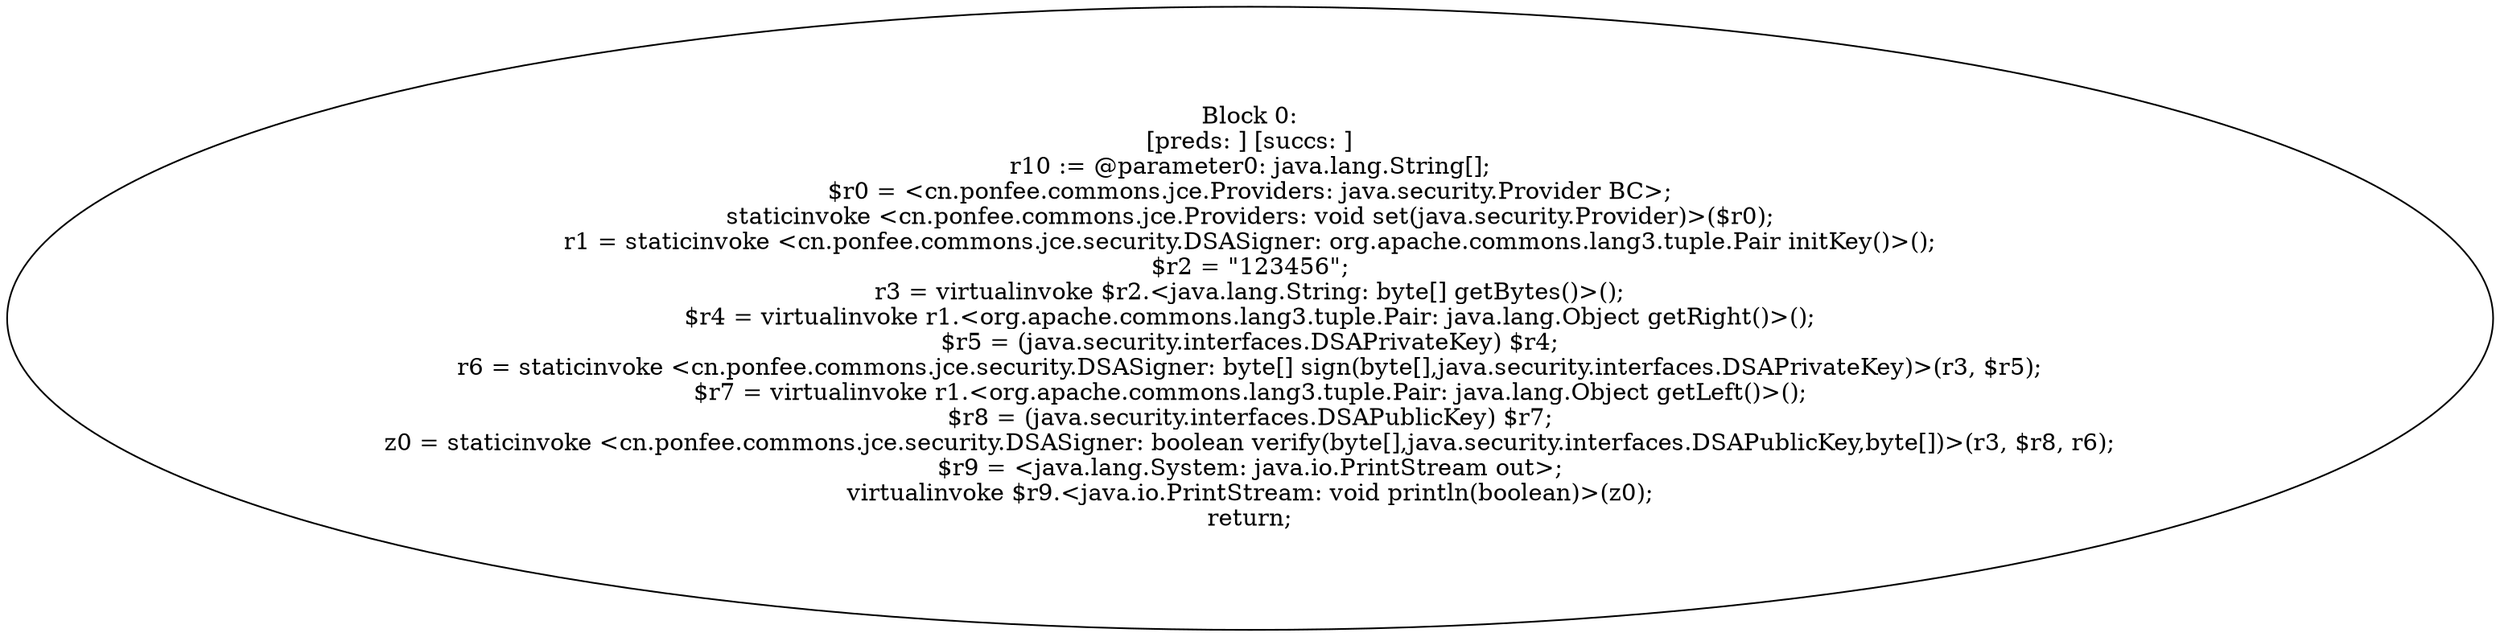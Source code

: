 digraph "unitGraph" {
    "Block 0:
[preds: ] [succs: ]
r10 := @parameter0: java.lang.String[];
$r0 = <cn.ponfee.commons.jce.Providers: java.security.Provider BC>;
staticinvoke <cn.ponfee.commons.jce.Providers: void set(java.security.Provider)>($r0);
r1 = staticinvoke <cn.ponfee.commons.jce.security.DSASigner: org.apache.commons.lang3.tuple.Pair initKey()>();
$r2 = \"123456\";
r3 = virtualinvoke $r2.<java.lang.String: byte[] getBytes()>();
$r4 = virtualinvoke r1.<org.apache.commons.lang3.tuple.Pair: java.lang.Object getRight()>();
$r5 = (java.security.interfaces.DSAPrivateKey) $r4;
r6 = staticinvoke <cn.ponfee.commons.jce.security.DSASigner: byte[] sign(byte[],java.security.interfaces.DSAPrivateKey)>(r3, $r5);
$r7 = virtualinvoke r1.<org.apache.commons.lang3.tuple.Pair: java.lang.Object getLeft()>();
$r8 = (java.security.interfaces.DSAPublicKey) $r7;
z0 = staticinvoke <cn.ponfee.commons.jce.security.DSASigner: boolean verify(byte[],java.security.interfaces.DSAPublicKey,byte[])>(r3, $r8, r6);
$r9 = <java.lang.System: java.io.PrintStream out>;
virtualinvoke $r9.<java.io.PrintStream: void println(boolean)>(z0);
return;
"
}
